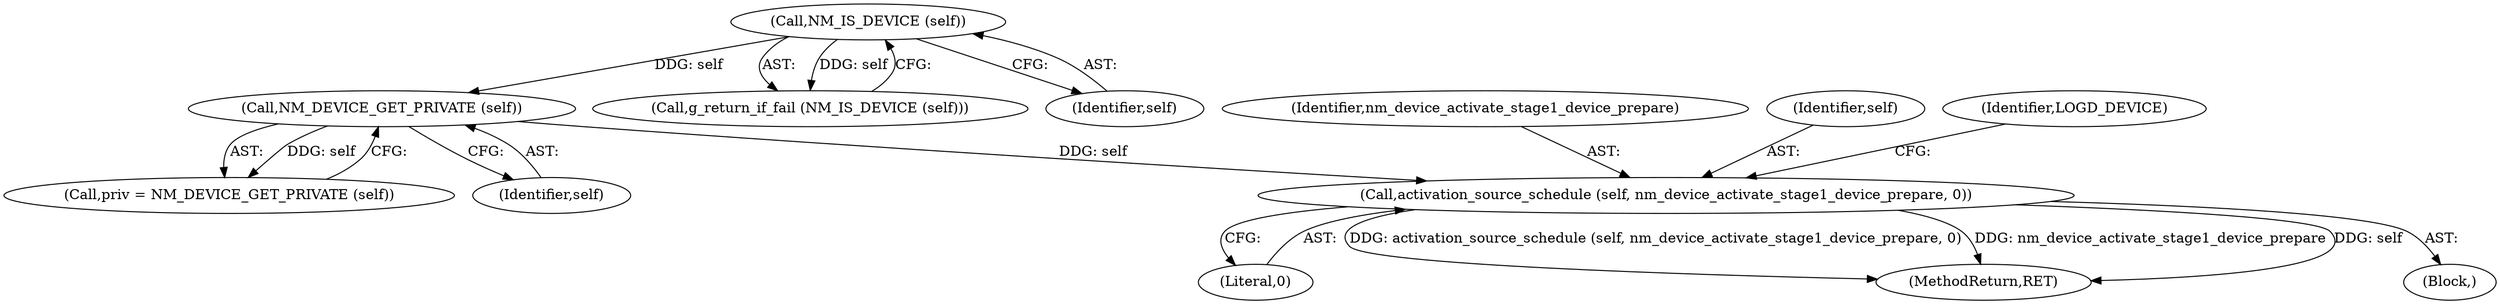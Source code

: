 digraph "0_NetworkManager_d5fc88e573fa58b93034b04d35a2454f5d28cad9@pointer" {
"1003723" [label="(Call,activation_source_schedule (self, nm_device_activate_stage1_device_prepare, 0))"];
"1003717" [label="(Call,NM_DEVICE_GET_PRIVATE (self))"];
"1003713" [label="(Call,NM_IS_DEVICE (self))"];
"1003717" [label="(Call,NM_DEVICE_GET_PRIVATE (self))"];
"1003715" [label="(Call,priv = NM_DEVICE_GET_PRIVATE (self))"];
"1003725" [label="(Identifier,nm_device_activate_stage1_device_prepare)"];
"1003724" [label="(Identifier,self)"];
"1003726" [label="(Literal,0)"];
"1003713" [label="(Call,NM_IS_DEVICE (self))"];
"1003718" [label="(Identifier,self)"];
"1007368" [label="(MethodReturn,RET)"];
"1003728" [label="(Identifier,LOGD_DEVICE)"];
"1003712" [label="(Call,g_return_if_fail (NM_IS_DEVICE (self)))"];
"1003723" [label="(Call,activation_source_schedule (self, nm_device_activate_stage1_device_prepare, 0))"];
"1003710" [label="(Block,)"];
"1003714" [label="(Identifier,self)"];
"1003723" -> "1003710"  [label="AST: "];
"1003723" -> "1003726"  [label="CFG: "];
"1003724" -> "1003723"  [label="AST: "];
"1003725" -> "1003723"  [label="AST: "];
"1003726" -> "1003723"  [label="AST: "];
"1003728" -> "1003723"  [label="CFG: "];
"1003723" -> "1007368"  [label="DDG: activation_source_schedule (self, nm_device_activate_stage1_device_prepare, 0)"];
"1003723" -> "1007368"  [label="DDG: nm_device_activate_stage1_device_prepare"];
"1003723" -> "1007368"  [label="DDG: self"];
"1003717" -> "1003723"  [label="DDG: self"];
"1003717" -> "1003715"  [label="AST: "];
"1003717" -> "1003718"  [label="CFG: "];
"1003718" -> "1003717"  [label="AST: "];
"1003715" -> "1003717"  [label="CFG: "];
"1003717" -> "1003715"  [label="DDG: self"];
"1003713" -> "1003717"  [label="DDG: self"];
"1003713" -> "1003712"  [label="AST: "];
"1003713" -> "1003714"  [label="CFG: "];
"1003714" -> "1003713"  [label="AST: "];
"1003712" -> "1003713"  [label="CFG: "];
"1003713" -> "1003712"  [label="DDG: self"];
}

